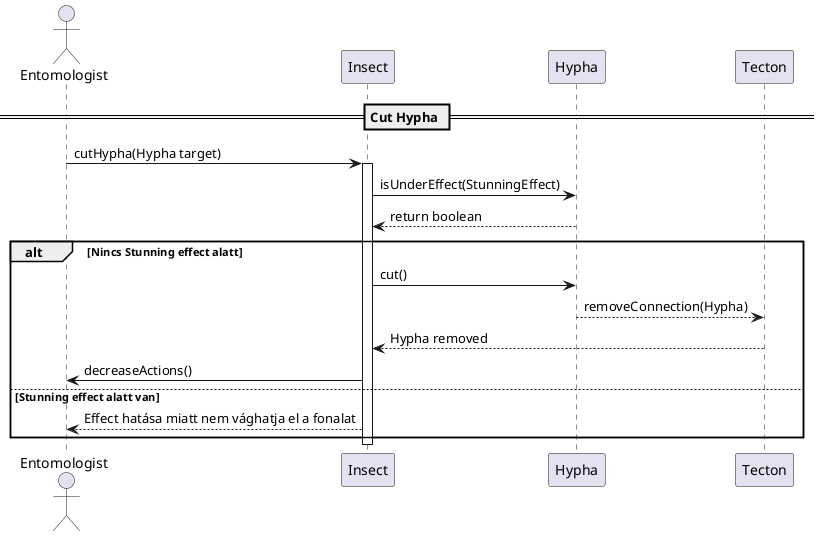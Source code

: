 @startuml

== Cut Hypha ==

actor Entomologist
participant Insect
participant Hypha
participant Tecton

Entomologist -> Insect: cutHypha(Hypha target)
activate Insect

Insect -> Hypha: isUnderEffect(StunningEffect)
Hypha --> Insect: return boolean

alt Nincs Stunning effect alatt
    Insect -> Hypha: cut()
    Hypha --> Tecton: removeConnection(Hypha)
    Tecton --> Insect: Hypha removed
    Insect -> Entomologist: decreaseActions()
else  Stunning effect alatt van
    Insect --> Entomologist: Effect hatása miatt nem vághatja el a fonalat
end

deactivate Insect
@enduml

